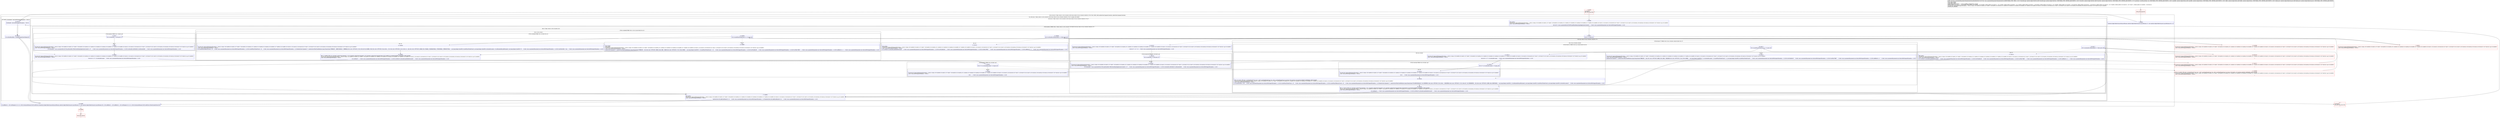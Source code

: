digraph "CFG forcom.uc.paymentsdk.payment.PaymentsActivity.initSmsPayView(Landroid\/widget\/TextView;Landroid\/widget\/TextView;ILandroid\/widget\/Button;Landroid\/widget\/Button;Landroid\/widget\/RelativeLayout;)V" {
subgraph cluster_Region_96175870 {
label = "R(3:1|(3:3|(4:(1:7)|8|(1:10)|(2:(1:15)(1:22)|16)(1:23))(3:24|(1:26)|(2:(3:31|(1:33)|34)(1:36)|35)(1:37))|17)|18) | DECL_VAR: android.text.Spanned showtext, android.text.Spanned showtext\l";
node [shape=record,color=blue];
Node_1 [shape=record,label="{1\:\ 0x0000|landroid.widget.RelativeLayout$LayoutParams android.widget.RelativeLayout.LayoutParams r5 = new android.widget.RelativeLayout.LayoutParams(150, \-2)l}"];
subgraph cluster_TryCatchRegion_504001522 {
label = "Try: R(3:3|(4:(1:7)|8|(1:10)|(2:(1:15)(1:22)|16)(1:23))(3:24|(1:26)|(2:(3:31|(1:33)|34)(1:36)|35)(1:37))|17) catches: R(2:38|39)";
node [shape=record,color=blue];
subgraph cluster_Region_1396315139 {
label = "R(3:3|(4:(1:7)|8|(1:10)|(2:(1:15)(1:22)|16)(1:23))(3:24|(1:26)|(2:(3:31|(1:33)|34)(1:36)|35)(1:37))|17)";
node [shape=record,color=blue];
Node_3 [shape=record,label="{3\:\ 0x0008|TRY_ENTER\lTryCatch #0 \{SimCardNotSupportException \-\> 0x0122, blocks: (B:3:0x0008, B:5:0x0013, B:7:0x0017, B:8:0x0030, B:10:0x003e, B:11:0x0040, B:13:0x0048, B:15:0x004d, B:16:0x0085, B:17:0x0094, B:22:0x00f0, B:23:0x0131, B:24:0x0152, B:26:0x0158, B:27:0x0171, B:29:0x0179, B:31:0x017e, B:33:0x018c, B:34:0x018e, B:35:0x01c6, B:36:0x01d7, B:37:0x0216), top: B:2:0x0008 \}\lCatch: SimCardNotSupportException \-\> 0x0122\l|lint int r6 = com.uc.paymentsdk.util.PrefUtil.getPayedAmount(getApplicationContext())     \/\/ Catch: com.uc.paymentsdk.payment.sms.SimCardNotSupportException \-\> L122l}"];
subgraph cluster_IfRegion_447572722 {
label = "IF [B:4:0x0011] THEN: R(4:(1:7)|8|(1:10)|(2:(1:15)(1:22)|16)(1:23)) ELSE: R(3:24|(1:26)|(2:(3:31|(1:33)|34)(1:36)|35)(1:37))";
node [shape=record,color=blue];
Node_4 [shape=record,label="{4\:\ 0x0011|lif (r6 == 0) goto L5l}"];
subgraph cluster_Region_893932289 {
label = "R(4:(1:7)|8|(1:10)|(2:(1:15)(1:22)|16)(1:23))";
node [shape=record,color=blue];
subgraph cluster_IfRegion_1752499104 {
label = "IF [B:6:0x0015] THEN: R(1:7) ELSE: null";
node [shape=record,color=blue];
Node_6 [shape=record,label="{6\:\ 0x0015|lif (r14.mSmsInfo == null) goto L7l}"];
subgraph cluster_Region_792144126 {
label = "R(1:7)";
node [shape=record,color=blue];
Node_7 [shape=record,label="{7\:\ 0x0017|TryCatch #0 \{SimCardNotSupportException \-\> 0x0122, blocks: (B:3:0x0008, B:5:0x0013, B:7:0x0017, B:8:0x0030, B:10:0x003e, B:11:0x0040, B:13:0x0048, B:15:0x004d, B:16:0x0085, B:17:0x0094, B:22:0x00f0, B:23:0x0131, B:24:0x0152, B:26:0x0158, B:27:0x0171, B:29:0x0179, B:31:0x017e, B:33:0x018c, B:34:0x018e, B:35:0x01c6, B:36:0x01d7, B:37:0x0216), top: B:2:0x0008 \}\lCatch: SimCardNotSupportException \-\> 0x0122\l|lr14.mSmsInfo = com.uc.paymentsdk.util.Utils.getSmsInfos().filterSmsInfo(getApplicationContext(), r17)     \/\/ Catch: com.uc.paymentsdk.payment.sms.SimCardNotSupportException \-\> L122lr14.mSmsInfo.setExtInfo(r14.mPaymentInfo)     \/\/ Catch: com.uc.paymentsdk.payment.sms.SimCardNotSupportException \-\> L122l}"];
}
}
Node_8 [shape=record,label="{8\:\ 0x0030|TryCatch #0 \{SimCardNotSupportException \-\> 0x0122, blocks: (B:3:0x0008, B:5:0x0013, B:7:0x0017, B:8:0x0030, B:10:0x003e, B:11:0x0040, B:13:0x0048, B:15:0x004d, B:16:0x0085, B:17:0x0094, B:22:0x00f0, B:23:0x0131, B:24:0x0152, B:26:0x0158, B:27:0x0171, B:29:0x0179, B:31:0x017e, B:33:0x018c, B:34:0x018e, B:35:0x01c6, B:36:0x01d7, B:37:0x0216), top: B:2:0x0008 \}\lCatch: SimCardNotSupportException \-\> 0x0122\l|lint int r8 = r17 \/ r14.mSmsInfo.money     \/\/ Catch: com.uc.paymentsdk.payment.sms.SimCardNotSupportException \-\> L122l}"];
subgraph cluster_IfRegion_1078027092 {
label = "IF [B:9:0x003c] THEN: R(1:10) ELSE: null";
node [shape=record,color=blue];
Node_9 [shape=record,label="{9\:\ 0x003c|lif ((r17 % r14.mSmsInfo.money) != 0) goto L10l}"];
subgraph cluster_Region_1951058084 {
label = "R(1:10)";
node [shape=record,color=blue];
Node_10 [shape=record,label="{10\:\ 0x003e|TryCatch #0 \{SimCardNotSupportException \-\> 0x0122, blocks: (B:3:0x0008, B:5:0x0013, B:7:0x0017, B:8:0x0030, B:10:0x003e, B:11:0x0040, B:13:0x0048, B:15:0x004d, B:16:0x0085, B:17:0x0094, B:22:0x00f0, B:23:0x0131, B:24:0x0152, B:26:0x0158, B:27:0x0171, B:29:0x0179, B:31:0x017e, B:33:0x018c, B:34:0x018e, B:35:0x01c6, B:36:0x01d7, B:37:0x0216), top: B:2:0x0008 \}\lCatch: SimCardNotSupportException \-\> 0x0122\l|lr8++     \/\/ Catch: com.uc.paymentsdk.payment.sms.SimCardNotSupportException \-\> L122l}"];
}
}
subgraph cluster_IfRegion_228134221 {
label = "IF [B:12:0x0046] THEN: R(2:(1:15)(1:22)|16) ELSE: R(1:23)";
node [shape=record,color=blue];
Node_12 [shape=record,label="{12\:\ 0x0046|lif (r14.mSmsInfo.isNeedconfirm() == false) goto L13l}"];
subgraph cluster_Region_1303476061 {
label = "R(2:(1:15)(1:22)|16)";
node [shape=record,color=blue];
subgraph cluster_IfRegion_1540867789 {
label = "IF [B:14:0x004b] THEN: R(1:15) ELSE: R(1:22)";
node [shape=record,color=blue];
Node_14 [shape=record,label="{14\:\ 0x004b|lif (r14.mLeftSmsToSendCount == (\-1)) goto L15l}"];
subgraph cluster_Region_470110770 {
label = "R(1:15)";
node [shape=record,color=blue];
Node_15 [shape=record,label="{15\:\ 0x004d|TryCatch #0 \{SimCardNotSupportException \-\> 0x0122, blocks: (B:3:0x0008, B:5:0x0013, B:7:0x0017, B:8:0x0030, B:10:0x003e, B:11:0x0040, B:13:0x0048, B:15:0x004d, B:16:0x0085, B:17:0x0094, B:22:0x00f0, B:23:0x0131, B:24:0x0152, B:26:0x0158, B:27:0x0171, B:29:0x0179, B:31:0x017e, B:33:0x018c, B:34:0x018e, B:35:0x01c6, B:36:0x01d7, B:37:0x0216), top: B:2:0x0008 \}\lCatch: SimCardNotSupportException \-\> 0x0122\l|lr14.mLeftSmsToReceiveCount = r8     \/\/ Catch: com.uc.paymentsdk.payment.sms.SimCardNotSupportException \-\> L122lr14.mLeftSmsToSendCount = r8     \/\/ Catch: com.uc.paymentsdk.payment.sms.SimCardNotSupportException \-\> L122landroid.text.Spanned r7 = android.text.Html.fromHtml(java.lang.String.format(\"尊敬的用户，感谢您为游戏支付，您需要发送\<font color='#FF4500'\>[ %d ]\<\/font\>条 %d 元的短信，购买\<font color='#FF4500'\>[%s]\<\/font\>，共计\<font color='#FF4500'\>[ %d ]\<\/font\>元，点击\<font color='#FF4500'\>[点播]\<\/font\>开始发送。请注意发送开始后，您不能中断发送，否则购买将不成功。\", java.lang.Integer.valueOf(r14.mLeftSmsToSendCount), java.lang.Integer.valueOf(r14.mSmsInfo.money), r14.mPaymentInfo.getPayname(), java.lang.Integer.valueOf(r17)))     \/\/ Catch: com.uc.paymentsdk.payment.sms.SimCardNotSupportException \-\> L122lr14.mIsShowInfo = true     \/\/ Catch: com.uc.paymentsdk.payment.sms.SimCardNotSupportException \-\> L122l}"];
}
subgraph cluster_Region_1866622561 {
label = "R(1:22)";
node [shape=record,color=blue];
Node_22 [shape=record,label="{22\:\ 0x00f0|TRY_ENTER\lTRY_LEAVE\lTryCatch #0 \{SimCardNotSupportException \-\> 0x0122, blocks: (B:3:0x0008, B:5:0x0013, B:7:0x0017, B:8:0x0030, B:10:0x003e, B:11:0x0040, B:13:0x0048, B:15:0x004d, B:16:0x0085, B:17:0x0094, B:22:0x00f0, B:23:0x0131, B:24:0x0152, B:26:0x0158, B:27:0x0171, B:29:0x0179, B:31:0x017e, B:33:0x018c, B:34:0x018e, B:35:0x01c6, B:36:0x01d7, B:37:0x0216), top: B:2:0x0008 \}\lCatch: SimCardNotSupportException \-\> 0x0122\l|landroid.text.Spanned r7 = android.text.Html.fromHtml(java.lang.String.format(\"尊敬的用户，点击\<font color='#FF4500'\>[确定]\<\/font\>按钮，发送第\<font color='#FF4500'\>[ %d ]\<\/font\>条短信。\", java.lang.Integer.valueOf((r8 \- r14.mLeftSmsToSendCount) + 1)))     \/\/ Catch: com.uc.paymentsdk.payment.sms.SimCardNotSupportException \-\> L122lr18.setVisibility(8)     \/\/ Catch: com.uc.paymentsdk.payment.sms.SimCardNotSupportException \-\> L122lr19.setText(\"确定\")     \/\/ Catch: com.uc.paymentsdk.payment.sms.SimCardNotSupportException \-\> L122lr5.addRule(14, \-1)     \/\/ Catch: com.uc.paymentsdk.payment.sms.SimCardNotSupportException \-\> L122l}"];
}
}
Node_16 [shape=record,label="{16\:\ 0x0085|PHI: r7l  0x0085: PHI (r7v5 'showtext' android.text.Spanned) = (r7v4 'showtext' android.text.Spanned), (r7v6 'showtext' android.text.Spanned) binds: [B:22:0x00f0, B:15:0x004d] A[DONT_GENERATE, DONT_INLINE]\lTryCatch #0 \{SimCardNotSupportException \-\> 0x0122, blocks: (B:3:0x0008, B:5:0x0013, B:7:0x0017, B:8:0x0030, B:10:0x003e, B:11:0x0040, B:13:0x0048, B:15:0x004d, B:16:0x0085, B:17:0x0094, B:22:0x00f0, B:23:0x0131, B:24:0x0152, B:26:0x0158, B:27:0x0171, B:29:0x0179, B:31:0x017e, B:33:0x018c, B:34:0x018e, B:35:0x01c6, B:36:0x01d7, B:37:0x0216), top: B:2:0x0008 \}\lCatch: SimCardNotSupportException \-\> 0x0122\l|lr15.setText(r7)     \/\/ Catch: com.uc.paymentsdk.payment.sms.SimCardNotSupportException \-\> L122lr16.setText(r14.mSmsInfo.getInfobeforesend())     \/\/ Catch: com.uc.paymentsdk.payment.sms.SimCardNotSupportException \-\> L122l}"];
}
subgraph cluster_Region_386648764 {
label = "R(1:23)";
node [shape=record,color=blue];
Node_23 [shape=record,label="{23\:\ 0x0131|TRY_ENTER\lTryCatch #0 \{SimCardNotSupportException \-\> 0x0122, blocks: (B:3:0x0008, B:5:0x0013, B:7:0x0017, B:8:0x0030, B:10:0x003e, B:11:0x0040, B:13:0x0048, B:15:0x004d, B:16:0x0085, B:17:0x0094, B:22:0x00f0, B:23:0x0131, B:24:0x0152, B:26:0x0158, B:27:0x0171, B:29:0x0179, B:31:0x017e, B:33:0x018c, B:34:0x018e, B:35:0x01c6, B:36:0x01d7, B:37:0x0216), top: B:2:0x0008 \}\lCatch: SimCardNotSupportException \-\> 0x0122\l|lr15.setText(r14.mSmsInfo.getInfobeforesend())     \/\/ Catch: com.uc.paymentsdk.payment.sms.SimCardNotSupportException \-\> L122lr18.setVisibility(8)     \/\/ Catch: com.uc.paymentsdk.payment.sms.SimCardNotSupportException \-\> L122lr19.setText(\"确定\")     \/\/ Catch: com.uc.paymentsdk.payment.sms.SimCardNotSupportException \-\> L122lr5.addRule(14, \-1)     \/\/ Catch: com.uc.paymentsdk.payment.sms.SimCardNotSupportException \-\> L122l}"];
}
}
}
subgraph cluster_Region_2080097299 {
label = "R(3:24|(1:26)|(2:(3:31|(1:33)|34)(1:36)|35)(1:37))";
node [shape=record,color=blue];
Node_24 [shape=record,label="{24\:\ 0x0152|TryCatch #0 \{SimCardNotSupportException \-\> 0x0122, blocks: (B:3:0x0008, B:5:0x0013, B:7:0x0017, B:8:0x0030, B:10:0x003e, B:11:0x0040, B:13:0x0048, B:15:0x004d, B:16:0x0085, B:17:0x0094, B:22:0x00f0, B:23:0x0131, B:24:0x0152, B:26:0x0158, B:27:0x0171, B:29:0x0179, B:31:0x017e, B:33:0x018c, B:34:0x018e, B:35:0x01c6, B:36:0x01d7, B:37:0x0216), top: B:2:0x0008 \}\lCatch: SimCardNotSupportException \-\> 0x0122\l|lint int r17 = r17 \- r6     \/\/ Catch: com.uc.paymentsdk.payment.sms.SimCardNotSupportException \-\> L122l}"];
subgraph cluster_IfRegion_273106208 {
label = "IF [B:25:0x0156] THEN: R(1:26) ELSE: null";
node [shape=record,color=blue];
Node_25 [shape=record,label="{25\:\ 0x0156|lif (r14.mSmsInfo == null) goto L27l}"];
subgraph cluster_Region_1874190018 {
label = "R(1:26)";
node [shape=record,color=blue];
Node_26 [shape=record,label="{26\:\ 0x0158|TryCatch #0 \{SimCardNotSupportException \-\> 0x0122, blocks: (B:3:0x0008, B:5:0x0013, B:7:0x0017, B:8:0x0030, B:10:0x003e, B:11:0x0040, B:13:0x0048, B:15:0x004d, B:16:0x0085, B:17:0x0094, B:22:0x00f0, B:23:0x0131, B:24:0x0152, B:26:0x0158, B:27:0x0171, B:29:0x0179, B:31:0x017e, B:33:0x018c, B:34:0x018e, B:35:0x01c6, B:36:0x01d7, B:37:0x0216), top: B:2:0x0008 \}\lCatch: SimCardNotSupportException \-\> 0x0122\l|lr14.mSmsInfo = com.uc.paymentsdk.util.Utils.getSmsInfos().filterSmsInfo(getApplicationContext(), r17)     \/\/ Catch: com.uc.paymentsdk.payment.sms.SimCardNotSupportException \-\> L122lr14.mSmsInfo.setExtInfo(r14.mPaymentInfo)     \/\/ Catch: com.uc.paymentsdk.payment.sms.SimCardNotSupportException \-\> L122l}"];
}
}
subgraph cluster_IfRegion_1441911040 {
label = "IF [B:28:0x0177] THEN: R(2:(3:31|(1:33)|34)(1:36)|35) ELSE: R(1:37)";
node [shape=record,color=blue];
Node_28 [shape=record,label="{28\:\ 0x0177|lif (r14.mSmsInfo.isNeedconfirm() == false) goto L30l}"];
subgraph cluster_Region_331108220 {
label = "R(2:(3:31|(1:33)|34)(1:36)|35)";
node [shape=record,color=blue];
subgraph cluster_IfRegion_1983382120 {
label = "IF [B:30:0x017c] THEN: R(3:31|(1:33)|34) ELSE: R(1:36)";
node [shape=record,color=blue];
Node_30 [shape=record,label="{30\:\ 0x017c|lif (r14.mLeftSmsToSendCount == (\-1)) goto L32l}"];
subgraph cluster_Region_1823229272 {
label = "R(3:31|(1:33)|34)";
node [shape=record,color=blue];
Node_31 [shape=record,label="{31\:\ 0x017e|TryCatch #0 \{SimCardNotSupportException \-\> 0x0122, blocks: (B:3:0x0008, B:5:0x0013, B:7:0x0017, B:8:0x0030, B:10:0x003e, B:11:0x0040, B:13:0x0048, B:15:0x004d, B:16:0x0085, B:17:0x0094, B:22:0x00f0, B:23:0x0131, B:24:0x0152, B:26:0x0158, B:27:0x0171, B:29:0x0179, B:31:0x017e, B:33:0x018c, B:34:0x018e, B:35:0x01c6, B:36:0x01d7, B:37:0x0216), top: B:2:0x0008 \}\lCatch: SimCardNotSupportException \-\> 0x0122\l|lint int r8 = r17 \/ r14.mSmsInfo.money     \/\/ Catch: com.uc.paymentsdk.payment.sms.SimCardNotSupportException \-\> L122l}"];
subgraph cluster_IfRegion_515818300 {
label = "IF [B:32:0x018a] THEN: R(1:33) ELSE: null";
node [shape=record,color=blue];
Node_32 [shape=record,label="{32\:\ 0x018a|lif ((r17 % r14.mSmsInfo.money) != 0) goto L34l}"];
subgraph cluster_Region_1002456996 {
label = "R(1:33)";
node [shape=record,color=blue];
Node_33 [shape=record,label="{33\:\ 0x018c|TryCatch #0 \{SimCardNotSupportException \-\> 0x0122, blocks: (B:3:0x0008, B:5:0x0013, B:7:0x0017, B:8:0x0030, B:10:0x003e, B:11:0x0040, B:13:0x0048, B:15:0x004d, B:16:0x0085, B:17:0x0094, B:22:0x00f0, B:23:0x0131, B:24:0x0152, B:26:0x0158, B:27:0x0171, B:29:0x0179, B:31:0x017e, B:33:0x018c, B:34:0x018e, B:35:0x01c6, B:36:0x01d7, B:37:0x0216), top: B:2:0x0008 \}\lCatch: SimCardNotSupportException \-\> 0x0122\l|lr8++     \/\/ Catch: com.uc.paymentsdk.payment.sms.SimCardNotSupportException \-\> L122l}"];
}
}
Node_34 [shape=record,label="{34\:\ 0x018e|PHI: r8l  0x018e: PHI (r8v1 'smsTotalToSendCount' int) = (r8v0 'smsTotalToSendCount' int), (r8v2 'smsTotalToSendCount' int) binds: [B:32:0x018a, B:33:0x018c] A[DONT_GENERATE, DONT_INLINE]\lTryCatch #0 \{SimCardNotSupportException \-\> 0x0122, blocks: (B:3:0x0008, B:5:0x0013, B:7:0x0017, B:8:0x0030, B:10:0x003e, B:11:0x0040, B:13:0x0048, B:15:0x004d, B:16:0x0085, B:17:0x0094, B:22:0x00f0, B:23:0x0131, B:24:0x0152, B:26:0x0158, B:27:0x0171, B:29:0x0179, B:31:0x017e, B:33:0x018c, B:34:0x018e, B:35:0x01c6, B:36:0x01d7, B:37:0x0216), top: B:2:0x0008 \}\lCatch: SimCardNotSupportException \-\> 0x0122\l|lr14.mIsShowInfo = true     \/\/ Catch: com.uc.paymentsdk.payment.sms.SimCardNotSupportException \-\> L122lr14.mLeftSmsToSendCount = r8     \/\/ Catch: com.uc.paymentsdk.payment.sms.SimCardNotSupportException \-\> L122lr14.mLeftSmsToReceiveCount = r8     \/\/ Catch: com.uc.paymentsdk.payment.sms.SimCardNotSupportException \-\> L122landroid.text.Spanned r7 = android.text.Html.fromHtml(java.lang.String.format(\"您以前成功发送过总计 %d 元的短信购买\<font color='#FF4500'\>[%s]\<\/font\>，目前还需发送\<font color='#FF4500'\>[ %d ]\<\/font\>条  %d 元短信继续购买，点击\<font color='#FF4500'\>[点播]\<\/font\>按钮开始发送。\", java.lang.Integer.valueOf(r6), r14.mPaymentInfo.getPayname(), java.lang.Integer.valueOf(r14.mLeftSmsToSendCount), java.lang.Integer.valueOf(r14.mSmsInfo.money)))     \/\/ Catch: com.uc.paymentsdk.payment.sms.SimCardNotSupportException \-\> L122l}"];
}
subgraph cluster_Region_1986198206 {
label = "R(1:36)";
node [shape=record,color=blue];
Node_36 [shape=record,label="{36\:\ 0x01d7|TryCatch #0 \{SimCardNotSupportException \-\> 0x0122, blocks: (B:3:0x0008, B:5:0x0013, B:7:0x0017, B:8:0x0030, B:10:0x003e, B:11:0x0040, B:13:0x0048, B:15:0x004d, B:16:0x0085, B:17:0x0094, B:22:0x00f0, B:23:0x0131, B:24:0x0152, B:26:0x0158, B:27:0x0171, B:29:0x0179, B:31:0x017e, B:33:0x018c, B:34:0x018e, B:35:0x01c6, B:36:0x01d7, B:37:0x0216), top: B:2:0x0008 \}\lCatch: SimCardNotSupportException \-\> 0x0122\l|landroid.text.Spanned r7 = android.text.Html.fromHtml(java.lang.String.format(\"尊敬的用户，点击\<font color='#FF4500'\>[确定]\<\/font\>按钮，开始发送第\<font color='#FF4500'\>[ %d ]\<\/font\>条短信。\", java.lang.Integer.valueOf(((r17 \/ r14.mSmsInfo.money) \- r14.mLeftSmsToSendCount) + 1), java.lang.Integer.valueOf(r14.mLeftSmsToSendCount)))     \/\/ Catch: com.uc.paymentsdk.payment.sms.SimCardNotSupportException \-\> L122lr18.setVisibility(8)     \/\/ Catch: com.uc.paymentsdk.payment.sms.SimCardNotSupportException \-\> L122lr19.setText(\"确定\")     \/\/ Catch: com.uc.paymentsdk.payment.sms.SimCardNotSupportException \-\> L122lr5.addRule(14, \-1)     \/\/ Catch: com.uc.paymentsdk.payment.sms.SimCardNotSupportException \-\> L122l}"];
}
}
Node_35 [shape=record,label="{35\:\ 0x01c6|PHI: r7l  0x01c6: PHI (r7v2 'showtext' android.text.Spanned) = (r7v1 'showtext' android.text.Spanned), (r7v3 'showtext' android.text.Spanned) binds: [B:36:0x01d7, B:34:0x018e] A[DONT_GENERATE, DONT_INLINE]\lTryCatch #0 \{SimCardNotSupportException \-\> 0x0122, blocks: (B:3:0x0008, B:5:0x0013, B:7:0x0017, B:8:0x0030, B:10:0x003e, B:11:0x0040, B:13:0x0048, B:15:0x004d, B:16:0x0085, B:17:0x0094, B:22:0x00f0, B:23:0x0131, B:24:0x0152, B:26:0x0158, B:27:0x0171, B:29:0x0179, B:31:0x017e, B:33:0x018c, B:34:0x018e, B:35:0x01c6, B:36:0x01d7, B:37:0x0216), top: B:2:0x0008 \}\lCatch: SimCardNotSupportException \-\> 0x0122\l|lr15.setText(r7)     \/\/ Catch: com.uc.paymentsdk.payment.sms.SimCardNotSupportException \-\> L122lr16.setText(r14.mSmsInfo.getInfobeforesend())     \/\/ Catch: com.uc.paymentsdk.payment.sms.SimCardNotSupportException \-\> L122l}"];
}
subgraph cluster_Region_800530170 {
label = "R(1:37)";
node [shape=record,color=blue];
Node_37 [shape=record,label="{37\:\ 0x0216|TRY_LEAVE\lTryCatch #0 \{SimCardNotSupportException \-\> 0x0122, blocks: (B:3:0x0008, B:5:0x0013, B:7:0x0017, B:8:0x0030, B:10:0x003e, B:11:0x0040, B:13:0x0048, B:15:0x004d, B:16:0x0085, B:17:0x0094, B:22:0x00f0, B:23:0x0131, B:24:0x0152, B:26:0x0158, B:27:0x0171, B:29:0x0179, B:31:0x017e, B:33:0x018c, B:34:0x018e, B:35:0x01c6, B:36:0x01d7, B:37:0x0216), top: B:2:0x0008 \}\lCatch: SimCardNotSupportException \-\> 0x0122\l|lr15.setText(r14.mSmsInfo.getInfobeforesend())     \/\/ Catch: com.uc.paymentsdk.payment.sms.SimCardNotSupportException \-\> L122lr18.setVisibility(8)     \/\/ Catch: com.uc.paymentsdk.payment.sms.SimCardNotSupportException \-\> L122lr19.setText(\"确定\")     \/\/ Catch: com.uc.paymentsdk.payment.sms.SimCardNotSupportException \-\> L122lr5.addRule(14, \-1)     \/\/ Catch: com.uc.paymentsdk.payment.sms.SimCardNotSupportException \-\> L122l}"];
}
}
}
}
Node_17 [shape=record,label="{17\:\ 0x0094|TRY_LEAVE\lTryCatch #0 \{SimCardNotSupportException \-\> 0x0122, blocks: (B:3:0x0008, B:5:0x0013, B:7:0x0017, B:8:0x0030, B:10:0x003e, B:11:0x0040, B:13:0x0048, B:15:0x004d, B:16:0x0085, B:17:0x0094, B:22:0x00f0, B:23:0x0131, B:24:0x0152, B:26:0x0158, B:27:0x0171, B:29:0x0179, B:31:0x017e, B:33:0x018c, B:34:0x018e, B:35:0x01c6, B:36:0x01d7, B:37:0x0216), top: B:2:0x0008 \}\lCatch: SimCardNotSupportException \-\> 0x0122\l|landroid.text.util.Linkify.addLinks(r15, 4)     \/\/ Catch: com.uc.paymentsdk.payment.sms.SimCardNotSupportException \-\> L122landroid.text.util.Linkify.addLinks(r16, 4)     \/\/ Catch: com.uc.paymentsdk.payment.sms.SimCardNotSupportException \-\> L122l}"];
}
subgraph cluster_Region_1551640522 {
label = "R(2:38|39) | ExcHandler: SimCardNotSupportException \-\> 0x0122\l";
node [shape=record,color=blue];
Node_38 [shape=record,label="{38\:\ 0x0122|ExcHandler: SimCardNotSupportException \-\> 0x0122\l|l}"];
Node_39 [shape=record,label="{39\:\ 0x0123|lr14.mSmsResultInfo = r9.getMessage()lshowDialog(16)l}"];
}
}
Node_18 [shape=record,label="{18\:\ 0x009f|lr5.addRule(12, \-1)lr5.setMargins(10, 20, 10, 10)lr19.setLayoutParams(r5)lr20.addView(r19)landroid.widget.RelativeLayout$LayoutParams android.widget.RelativeLayout.LayoutParams r3 = new android.widget.RelativeLayout.LayoutParams(150, \-2)lr3.addRule(11, \-1)lr3.addRule(12, \-1)lr3.setMargins(10, 20, 10, 10)lr18.setLayoutParams(r3)lr20.addView(r18)lsetContentView(r20)l}"];
}
subgraph cluster_Region_1551640522 {
label = "R(2:38|39) | ExcHandler: SimCardNotSupportException \-\> 0x0122\l";
node [shape=record,color=blue];
Node_38 [shape=record,label="{38\:\ 0x0122|ExcHandler: SimCardNotSupportException \-\> 0x0122\l|l}"];
Node_39 [shape=record,label="{39\:\ 0x0123|lr14.mSmsResultInfo = r9.getMessage()lshowDialog(16)l}"];
}
Node_0 [shape=record,color=red,label="{0\:\ ?|MTH_ENTER_BLOCK\l|l}"];
Node_2 [shape=record,color=red,label="{2\:\ 0x0008|SYNTHETIC\lEXC_TOP_SPLITTER\l|l}"];
Node_5 [shape=record,color=red,label="{5\:\ 0x0013|TryCatch #0 \{SimCardNotSupportException \-\> 0x0122, blocks: (B:3:0x0008, B:5:0x0013, B:7:0x0017, B:8:0x0030, B:10:0x003e, B:11:0x0040, B:13:0x0048, B:15:0x004d, B:16:0x0085, B:17:0x0094, B:22:0x00f0, B:23:0x0131, B:24:0x0152, B:26:0x0158, B:27:0x0171, B:29:0x0179, B:31:0x017e, B:33:0x018c, B:34:0x018e, B:35:0x01c6, B:36:0x01d7, B:37:0x0216), top: B:2:0x0008 \}\lCatch: SimCardNotSupportException \-\> 0x0122\l|l}"];
Node_11 [shape=record,color=red,label="{11\:\ 0x0040|PHI: r8l  0x0040: PHI (r8v4 'smsTotalToSendCount' int) = (r8v3 'smsTotalToSendCount' int), (r8v5 'smsTotalToSendCount' int) binds: [B:9:0x003c, B:10:0x003e] A[DONT_GENERATE, DONT_INLINE]\lTryCatch #0 \{SimCardNotSupportException \-\> 0x0122, blocks: (B:3:0x0008, B:5:0x0013, B:7:0x0017, B:8:0x0030, B:10:0x003e, B:11:0x0040, B:13:0x0048, B:15:0x004d, B:16:0x0085, B:17:0x0094, B:22:0x00f0, B:23:0x0131, B:24:0x0152, B:26:0x0158, B:27:0x0171, B:29:0x0179, B:31:0x017e, B:33:0x018c, B:34:0x018e, B:35:0x01c6, B:36:0x01d7, B:37:0x0216), top: B:2:0x0008 \}\lCatch: SimCardNotSupportException \-\> 0x0122\l|l}"];
Node_13 [shape=record,color=red,label="{13\:\ 0x0048|TryCatch #0 \{SimCardNotSupportException \-\> 0x0122, blocks: (B:3:0x0008, B:5:0x0013, B:7:0x0017, B:8:0x0030, B:10:0x003e, B:11:0x0040, B:13:0x0048, B:15:0x004d, B:16:0x0085, B:17:0x0094, B:22:0x00f0, B:23:0x0131, B:24:0x0152, B:26:0x0158, B:27:0x0171, B:29:0x0179, B:31:0x017e, B:33:0x018c, B:34:0x018e, B:35:0x01c6, B:36:0x01d7, B:37:0x0216), top: B:2:0x0008 \}\lCatch: SimCardNotSupportException \-\> 0x0122\l|l}"];
Node_19 [shape=record,color=red,label="{19\:\ 0x00ef|l}"];
Node_20 [shape=record,color=red,label="{20\:\ ?|MTH_EXIT_BLOCK\l|l}"];
Node_21 [shape=record,color=red,label="{21\:\ ?|SYNTHETIC\lEXC_BOTTOM_SPLITTER\l|l}"];
Node_27 [shape=record,color=red,label="{27\:\ 0x0171|TryCatch #0 \{SimCardNotSupportException \-\> 0x0122, blocks: (B:3:0x0008, B:5:0x0013, B:7:0x0017, B:8:0x0030, B:10:0x003e, B:11:0x0040, B:13:0x0048, B:15:0x004d, B:16:0x0085, B:17:0x0094, B:22:0x00f0, B:23:0x0131, B:24:0x0152, B:26:0x0158, B:27:0x0171, B:29:0x0179, B:31:0x017e, B:33:0x018c, B:34:0x018e, B:35:0x01c6, B:36:0x01d7, B:37:0x0216), top: B:2:0x0008 \}\lCatch: SimCardNotSupportException \-\> 0x0122\l|l}"];
Node_29 [shape=record,color=red,label="{29\:\ 0x0179|TryCatch #0 \{SimCardNotSupportException \-\> 0x0122, blocks: (B:3:0x0008, B:5:0x0013, B:7:0x0017, B:8:0x0030, B:10:0x003e, B:11:0x0040, B:13:0x0048, B:15:0x004d, B:16:0x0085, B:17:0x0094, B:22:0x00f0, B:23:0x0131, B:24:0x0152, B:26:0x0158, B:27:0x0171, B:29:0x0179, B:31:0x017e, B:33:0x018c, B:34:0x018e, B:35:0x01c6, B:36:0x01d7, B:37:0x0216), top: B:2:0x0008 \}\lCatch: SimCardNotSupportException \-\> 0x0122\l|l}"];
MethodNode[shape=record,label="{public void com.uc.paymentsdk.payment.PaymentsActivity.initSmsPayView((r14v0 'this' com.uc.paymentsdk.payment.PaymentsActivity A[IMMUTABLE_TYPE, THIS]), (r15v0 'tvSmsMessage' android.widget.TextView A[D('tvSmsMessage' android.widget.TextView), IMMUTABLE_TYPE, METHOD_ARGUMENT]), (r16v0 'tvSmsText' android.widget.TextView A[D('tvSmsText' android.widget.TextView), IMMUTABLE_TYPE, METHOD_ARGUMENT]), (r17v0 'payMoney' int A[D('payMoney' int), IMMUTABLE_TYPE, METHOD_ARGUMENT]), (r18v0 'cancelBtn' android.widget.Button A[D('cancelBtn' android.widget.Button), IMMUTABLE_TYPE, METHOD_ARGUMENT]), (r19v0 'okBtn' android.widget.Button A[D('okBtn' android.widget.Button), IMMUTABLE_TYPE, METHOD_ARGUMENT]), (r20v0 'tableLayout' android.widget.RelativeLayout A[D('tableLayout' android.widget.RelativeLayout), IMMUTABLE_TYPE, METHOD_ARGUMENT]))  | USE_LINES_HINTS\lTYPE_VARS: EMPTY\lJadxCommentsAttr\{l INFO: l \-\> Access modifiers changed from: private\}\lCROSS_EDGE: B:39:0x0123 \-\> B:18:0x009f, CROSS_EDGE: B:22:0x00f0 \-\> B:16:0x0085, CROSS_EDGE: B:23:0x0131 \-\> B:17:0x0094, CROSS_EDGE: B:9:0x003c \-\> B:11:0x0040, CROSS_EDGE: B:6:0x0015 \-\> B:8:0x0030, CROSS_EDGE: B:35:0x01c6 \-\> B:17:0x0094, CROSS_EDGE: B:32:0x018a \-\> B:34:0x018e, CROSS_EDGE: B:36:0x01d7 \-\> B:35:0x01c6, CROSS_EDGE: B:37:0x0216 \-\> B:17:0x0094, CROSS_EDGE: B:25:0x0156 \-\> B:27:0x0171, CROSS_EDGE: B:2:0x0008 \-\> B:38:0x0122\lTryCatch #0 \{SimCardNotSupportException \-\> 0x0122, blocks: (B:3:0x0008, B:5:0x0013, B:7:0x0017, B:8:0x0030, B:10:0x003e, B:11:0x0040, B:13:0x0048, B:15:0x004d, B:16:0x0085, B:17:0x0094, B:22:0x00f0, B:23:0x0131, B:24:0x0152, B:26:0x0158, B:27:0x0171, B:29:0x0179, B:31:0x017e, B:33:0x018c, B:34:0x018e, B:35:0x01c6, B:36:0x01d7, B:37:0x0216), top: B:2:0x0008 \}\lINLINE_NOT_NEEDED\l}"];
MethodNode -> Node_0;
Node_1 -> Node_2;
Node_3 -> Node_4;
Node_4 -> Node_5;
Node_4 -> Node_24[style=dashed];
Node_6 -> Node_7;
Node_6 -> Node_8[style=dashed];
Node_7 -> Node_8;
Node_8 -> Node_9;
Node_9 -> Node_10;
Node_9 -> Node_11[style=dashed];
Node_10 -> Node_11;
Node_12 -> Node_13;
Node_12 -> Node_23[style=dashed];
Node_14 -> Node_15;
Node_14 -> Node_22[style=dashed];
Node_15 -> Node_16;
Node_22 -> Node_16;
Node_16 -> Node_17;
Node_23 -> Node_17;
Node_24 -> Node_25;
Node_25 -> Node_26;
Node_25 -> Node_27[style=dashed];
Node_26 -> Node_27;
Node_28 -> Node_29;
Node_28 -> Node_37[style=dashed];
Node_30 -> Node_31;
Node_30 -> Node_36[style=dashed];
Node_31 -> Node_32;
Node_32 -> Node_33;
Node_32 -> Node_34[style=dashed];
Node_33 -> Node_34;
Node_34 -> Node_35;
Node_36 -> Node_35;
Node_35 -> Node_17;
Node_37 -> Node_17;
Node_17 -> Node_18;
Node_17 -> Node_21;
Node_38 -> Node_39;
Node_39 -> Node_18;
Node_18 -> Node_19;
Node_38 -> Node_39;
Node_39 -> Node_18;
Node_0 -> Node_1;
Node_2 -> Node_3;
Node_2 -> Node_38;
Node_5 -> Node_6;
Node_11 -> Node_12;
Node_13 -> Node_14;
Node_19 -> Node_20;
Node_21 -> Node_38;
Node_27 -> Node_28;
Node_29 -> Node_30;
}

